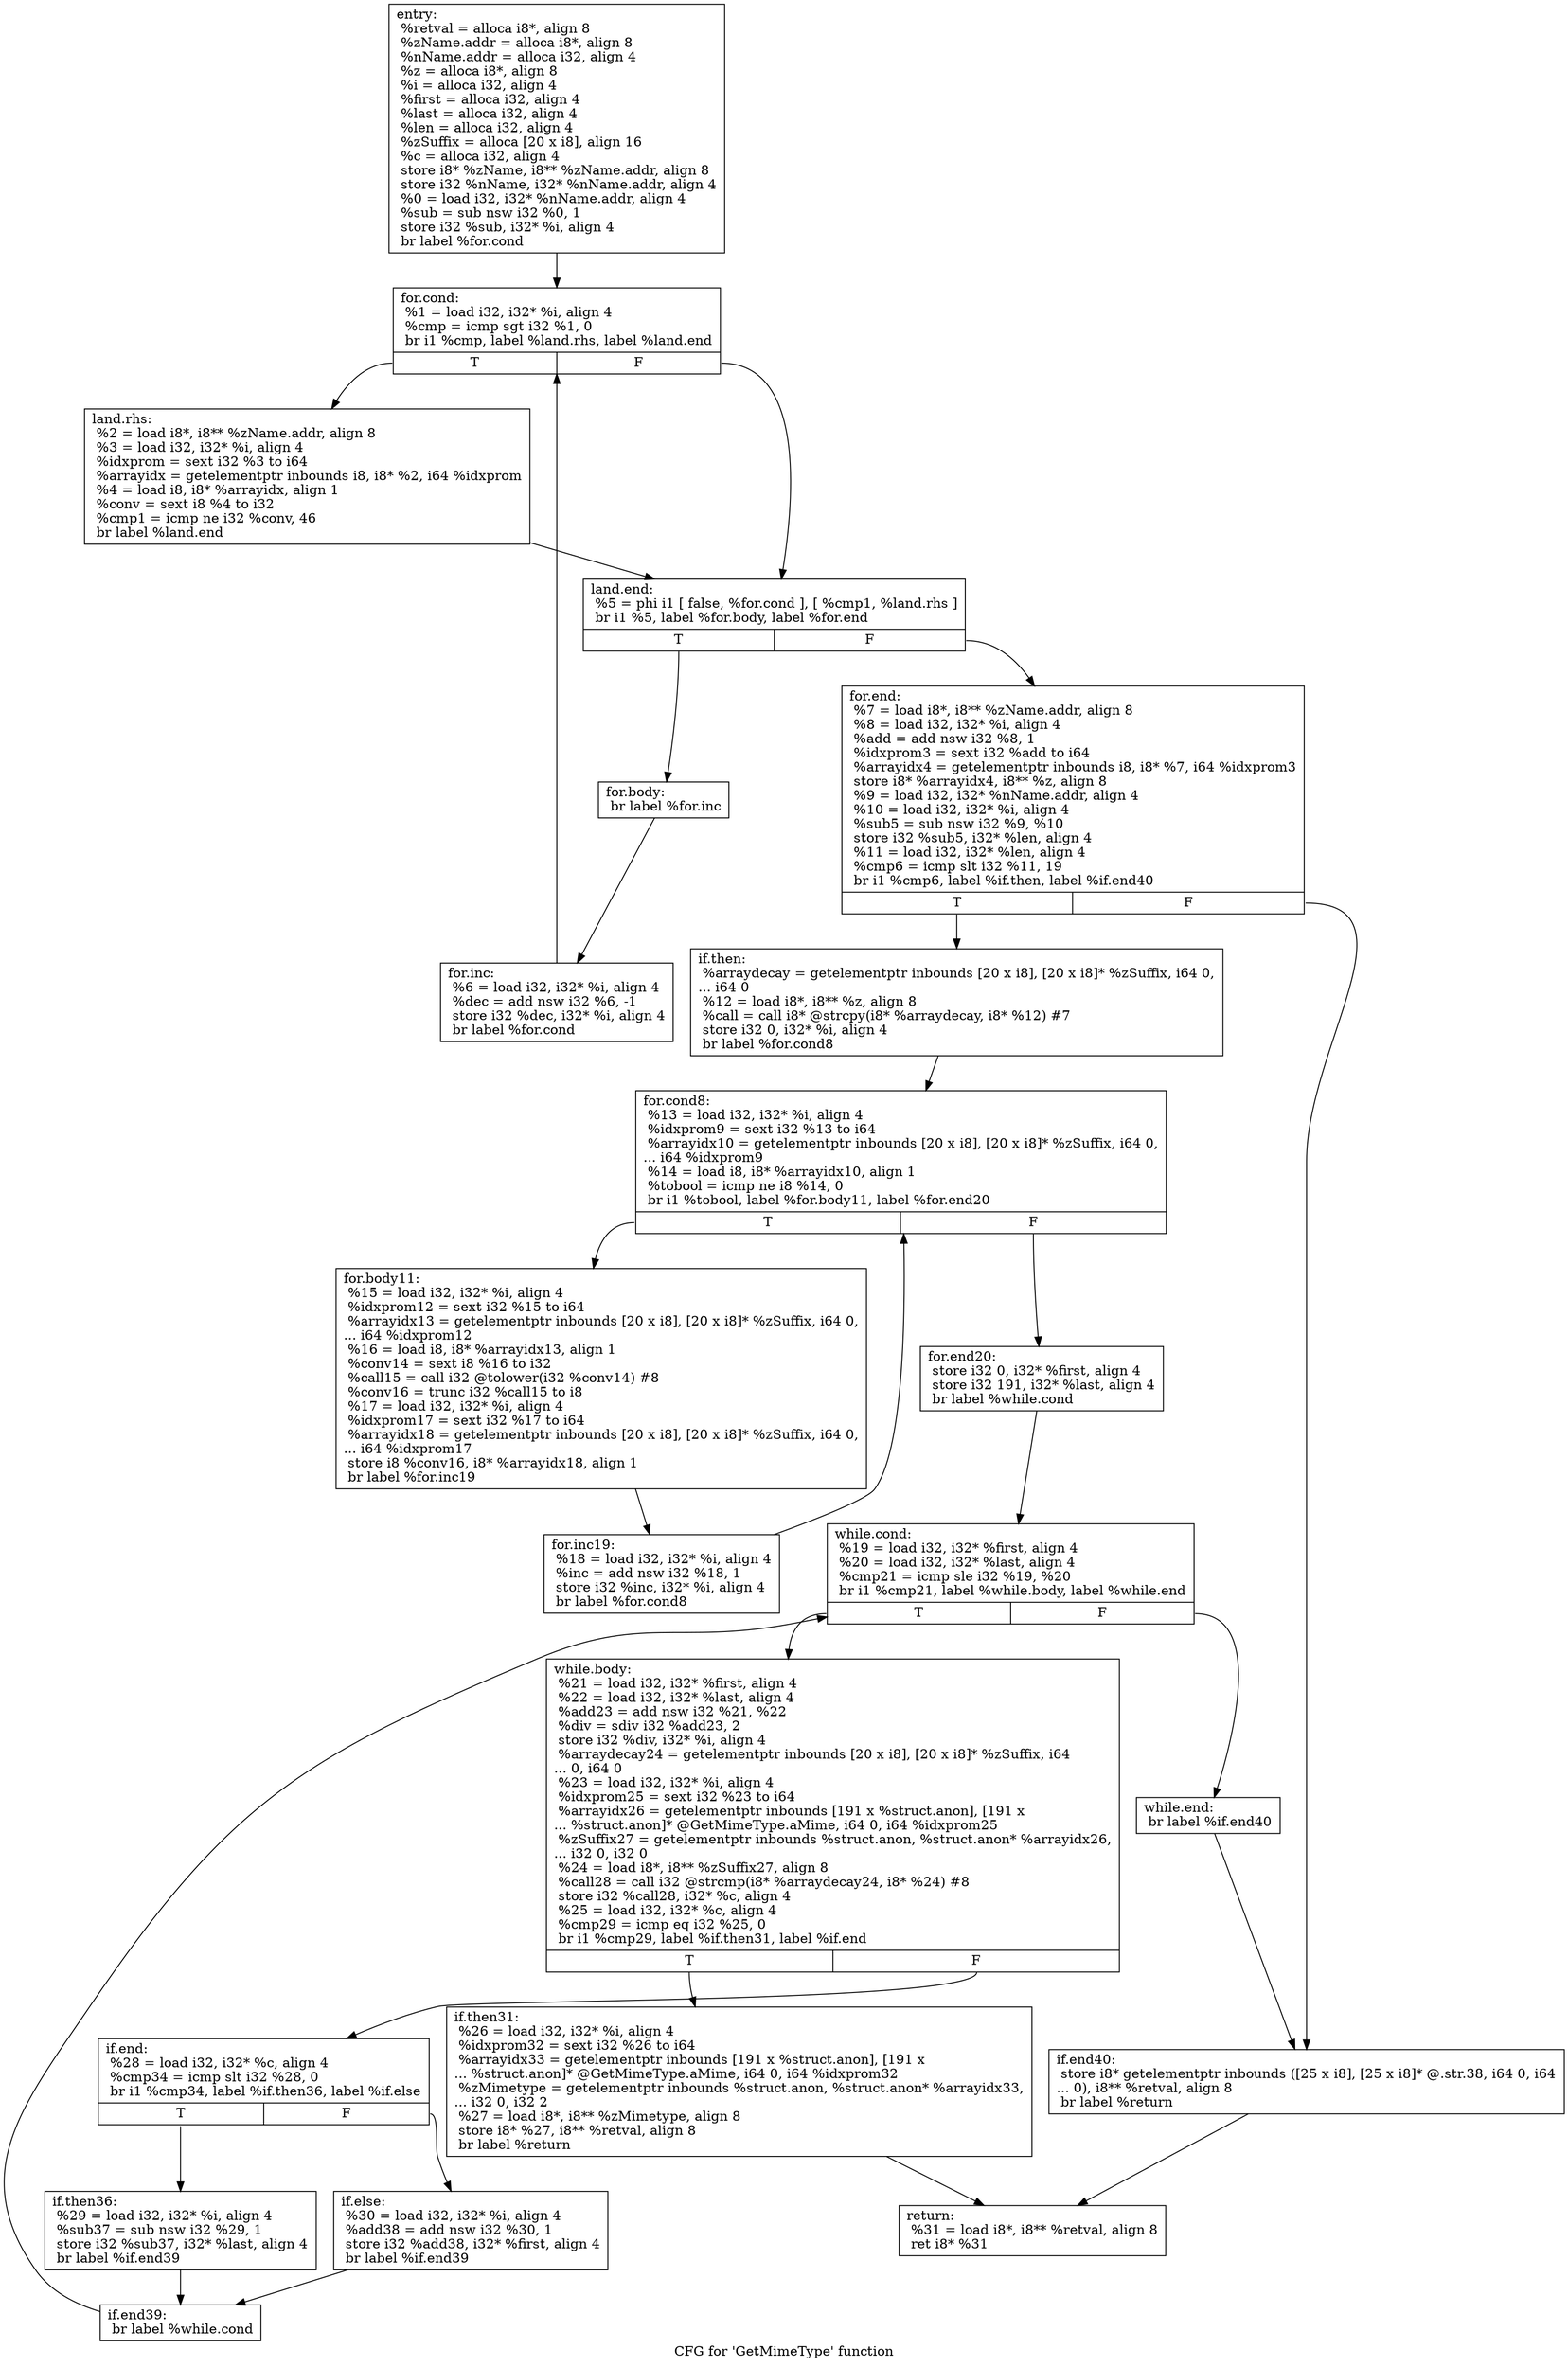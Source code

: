 digraph "CFG for 'GetMimeType' function" {
	label="CFG for 'GetMimeType' function";

	Node0xba9070 [shape=record,label="{entry:\l  %retval = alloca i8*, align 8\l  %zName.addr = alloca i8*, align 8\l  %nName.addr = alloca i32, align 4\l  %z = alloca i8*, align 8\l  %i = alloca i32, align 4\l  %first = alloca i32, align 4\l  %last = alloca i32, align 4\l  %len = alloca i32, align 4\l  %zSuffix = alloca [20 x i8], align 16\l  %c = alloca i32, align 4\l  store i8* %zName, i8** %zName.addr, align 8\l  store i32 %nName, i32* %nName.addr, align 4\l  %0 = load i32, i32* %nName.addr, align 4\l  %sub = sub nsw i32 %0, 1\l  store i32 %sub, i32* %i, align 4\l  br label %for.cond\l}"];
	Node0xba9070 -> Node0xba9910;
	Node0xba9910 [shape=record,label="{for.cond:                                         \l  %1 = load i32, i32* %i, align 4\l  %cmp = icmp sgt i32 %1, 0\l  br i1 %cmp, label %land.rhs, label %land.end\l|{<s0>T|<s1>F}}"];
	Node0xba9910:s0 -> Node0xba9ae0;
	Node0xba9910:s1 -> Node0xba9bc0;
	Node0xba9ae0 [shape=record,label="{land.rhs:                                         \l  %2 = load i8*, i8** %zName.addr, align 8\l  %3 = load i32, i32* %i, align 4\l  %idxprom = sext i32 %3 to i64\l  %arrayidx = getelementptr inbounds i8, i8* %2, i64 %idxprom\l  %4 = load i8, i8* %arrayidx, align 1\l  %conv = sext i8 %4 to i32\l  %cmp1 = icmp ne i32 %conv, 46\l  br label %land.end\l}"];
	Node0xba9ae0 -> Node0xba9bc0;
	Node0xba9bc0 [shape=record,label="{land.end:                                         \l  %5 = phi i1 [ false, %for.cond ], [ %cmp1, %land.rhs ]\l  br i1 %5, label %for.body, label %for.end\l|{<s0>T|<s1>F}}"];
	Node0xba9bc0:s0 -> Node0xbaa190;
	Node0xba9bc0:s1 -> Node0xbaa210;
	Node0xbaa190 [shape=record,label="{for.body:                                         \l  br label %for.inc\l}"];
	Node0xbaa190 -> Node0xbaa370;
	Node0xbaa370 [shape=record,label="{for.inc:                                          \l  %6 = load i32, i32* %i, align 4\l  %dec = add nsw i32 %6, -1\l  store i32 %dec, i32* %i, align 4\l  br label %for.cond\l}"];
	Node0xbaa370 -> Node0xba9910;
	Node0xbaa210 [shape=record,label="{for.end:                                          \l  %7 = load i8*, i8** %zName.addr, align 8\l  %8 = load i32, i32* %i, align 4\l  %add = add nsw i32 %8, 1\l  %idxprom3 = sext i32 %add to i64\l  %arrayidx4 = getelementptr inbounds i8, i8* %7, i64 %idxprom3\l  store i8* %arrayidx4, i8** %z, align 8\l  %9 = load i32, i32* %nName.addr, align 4\l  %10 = load i32, i32* %i, align 4\l  %sub5 = sub nsw i32 %9, %10\l  store i32 %sub5, i32* %len, align 4\l  %11 = load i32, i32* %len, align 4\l  %cmp6 = icmp slt i32 %11, 19\l  br i1 %cmp6, label %if.then, label %if.end40\l|{<s0>T|<s1>F}}"];
	Node0xbaa210:s0 -> Node0xba9f30;
	Node0xbaa210:s1 -> Node0xbaadf0;
	Node0xba9f30 [shape=record,label="{if.then:                                          \l  %arraydecay = getelementptr inbounds [20 x i8], [20 x i8]* %zSuffix, i64 0,\l... i64 0\l  %12 = load i8*, i8** %z, align 8\l  %call = call i8* @strcpy(i8* %arraydecay, i8* %12) #7\l  store i32 0, i32* %i, align 4\l  br label %for.cond8\l}"];
	Node0xba9f30 -> Node0xbab320;
	Node0xbab320 [shape=record,label="{for.cond8:                                        \l  %13 = load i32, i32* %i, align 4\l  %idxprom9 = sext i32 %13 to i64\l  %arrayidx10 = getelementptr inbounds [20 x i8], [20 x i8]* %zSuffix, i64 0,\l... i64 %idxprom9\l  %14 = load i8, i8* %arrayidx10, align 1\l  %tobool = icmp ne i8 %14, 0\l  br i1 %tobool, label %for.body11, label %for.end20\l|{<s0>T|<s1>F}}"];
	Node0xbab320:s0 -> Node0xbab6b0;
	Node0xbab320:s1 -> Node0xbab790;
	Node0xbab6b0 [shape=record,label="{for.body11:                                       \l  %15 = load i32, i32* %i, align 4\l  %idxprom12 = sext i32 %15 to i64\l  %arrayidx13 = getelementptr inbounds [20 x i8], [20 x i8]* %zSuffix, i64 0,\l... i64 %idxprom12\l  %16 = load i8, i8* %arrayidx13, align 1\l  %conv14 = sext i8 %16 to i32\l  %call15 = call i32 @tolower(i32 %conv14) #8\l  %conv16 = trunc i32 %call15 to i8\l  %17 = load i32, i32* %i, align 4\l  %idxprom17 = sext i32 %17 to i64\l  %arrayidx18 = getelementptr inbounds [20 x i8], [20 x i8]* %zSuffix, i64 0,\l... i64 %idxprom17\l  store i8 %conv16, i8* %arrayidx18, align 1\l  br label %for.inc19\l}"];
	Node0xbab6b0 -> Node0xbabfc0;
	Node0xbabfc0 [shape=record,label="{for.inc19:                                        \l  %18 = load i32, i32* %i, align 4\l  %inc = add nsw i32 %18, 1\l  store i32 %inc, i32* %i, align 4\l  br label %for.cond8\l}"];
	Node0xbabfc0 -> Node0xbab320;
	Node0xbab790 [shape=record,label="{for.end20:                                        \l  store i32 0, i32* %first, align 4\l  store i32 191, i32* %last, align 4\l  br label %while.cond\l}"];
	Node0xbab790 -> Node0xbac9c0;
	Node0xbac9c0 [shape=record,label="{while.cond:                                       \l  %19 = load i32, i32* %first, align 4\l  %20 = load i32, i32* %last, align 4\l  %cmp21 = icmp sle i32 %19, %20\l  br i1 %cmp21, label %while.body, label %while.end\l|{<s0>T|<s1>F}}"];
	Node0xbac9c0:s0 -> Node0xbacb90;
	Node0xbac9c0:s1 -> Node0xbacc70;
	Node0xbacb90 [shape=record,label="{while.body:                                       \l  %21 = load i32, i32* %first, align 4\l  %22 = load i32, i32* %last, align 4\l  %add23 = add nsw i32 %21, %22\l  %div = sdiv i32 %add23, 2\l  store i32 %div, i32* %i, align 4\l  %arraydecay24 = getelementptr inbounds [20 x i8], [20 x i8]* %zSuffix, i64\l... 0, i64 0\l  %23 = load i32, i32* %i, align 4\l  %idxprom25 = sext i32 %23 to i64\l  %arrayidx26 = getelementptr inbounds [191 x %struct.anon], [191 x\l... %struct.anon]* @GetMimeType.aMime, i64 0, i64 %idxprom25\l  %zSuffix27 = getelementptr inbounds %struct.anon, %struct.anon* %arrayidx26,\l... i32 0, i32 0\l  %24 = load i8*, i8** %zSuffix27, align 8\l  %call28 = call i32 @strcmp(i8* %arraydecay24, i8* %24) #8\l  store i32 %call28, i32* %c, align 4\l  %25 = load i32, i32* %c, align 4\l  %cmp29 = icmp eq i32 %25, 0\l  br i1 %cmp29, label %if.then31, label %if.end\l|{<s0>T|<s1>F}}"];
	Node0xbacb90:s0 -> Node0xbad780;
	Node0xbacb90:s1 -> Node0xbad860;
	Node0xbad780 [shape=record,label="{if.then31:                                        \l  %26 = load i32, i32* %i, align 4\l  %idxprom32 = sext i32 %26 to i64\l  %arrayidx33 = getelementptr inbounds [191 x %struct.anon], [191 x\l... %struct.anon]* @GetMimeType.aMime, i64 0, i64 %idxprom32\l  %zMimetype = getelementptr inbounds %struct.anon, %struct.anon* %arrayidx33,\l... i32 0, i32 2\l  %27 = load i8*, i8** %zMimetype, align 8\l  store i8* %27, i8** %retval, align 8\l  br label %return\l}"];
	Node0xbad780 -> Node0xbadcd0;
	Node0xbad860 [shape=record,label="{if.end:                                           \l  %28 = load i32, i32* %c, align 4\l  %cmp34 = icmp slt i32 %28, 0\l  br i1 %cmp34, label %if.then36, label %if.else\l|{<s0>T|<s1>F}}"];
	Node0xbad860:s0 -> Node0xbade90;
	Node0xbad860:s1 -> Node0xbadf70;
	Node0xbade90 [shape=record,label="{if.then36:                                        \l  %29 = load i32, i32* %i, align 4\l  %sub37 = sub nsw i32 %29, 1\l  store i32 %sub37, i32* %last, align 4\l  br label %if.end39\l}"];
	Node0xbade90 -> Node0xbae1e0;
	Node0xbadf70 [shape=record,label="{if.else:                                          \l  %30 = load i32, i32* %i, align 4\l  %add38 = add nsw i32 %30, 1\l  store i32 %add38, i32* %first, align 4\l  br label %if.end39\l}"];
	Node0xbadf70 -> Node0xbae1e0;
	Node0xbae1e0 [shape=record,label="{if.end39:                                         \l  br label %while.cond\l}"];
	Node0xbae1e0 -> Node0xbac9c0;
	Node0xbacc70 [shape=record,label="{while.end:                                        \l  br label %if.end40\l}"];
	Node0xbacc70 -> Node0xbaadf0;
	Node0xbaadf0 [shape=record,label="{if.end40:                                         \l  store i8* getelementptr inbounds ([25 x i8], [25 x i8]* @.str.38, i64 0, i64\l... 0), i8** %retval, align 8\l  br label %return\l}"];
	Node0xbaadf0 -> Node0xbadcd0;
	Node0xbadcd0 [shape=record,label="{return:                                           \l  %31 = load i8*, i8** %retval, align 8\l  ret i8* %31\l}"];
}
